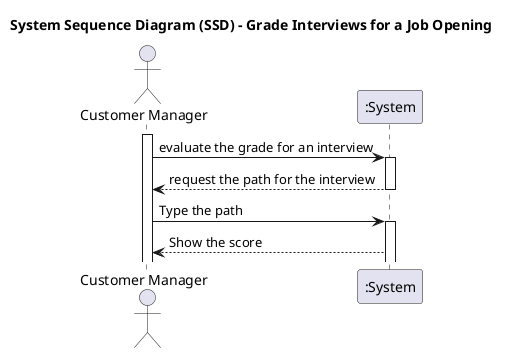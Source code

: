 @startuml
'skinparam monochrome true
'skinparam packageStyle rectangle
'skinparam shadowing false

title System Sequence Diagram (SSD) - Grade Interviews for a Job Opening

actor "Customer Manager" as Agent
participant ":System" as System

activate Agent

Agent -> System : evaluate the grade for an interview
activate System

System --> Agent: request the path for the interview
deactivate

Agent -> System : Type the path
activate System

System --> Agent : Show the score



@enduml
